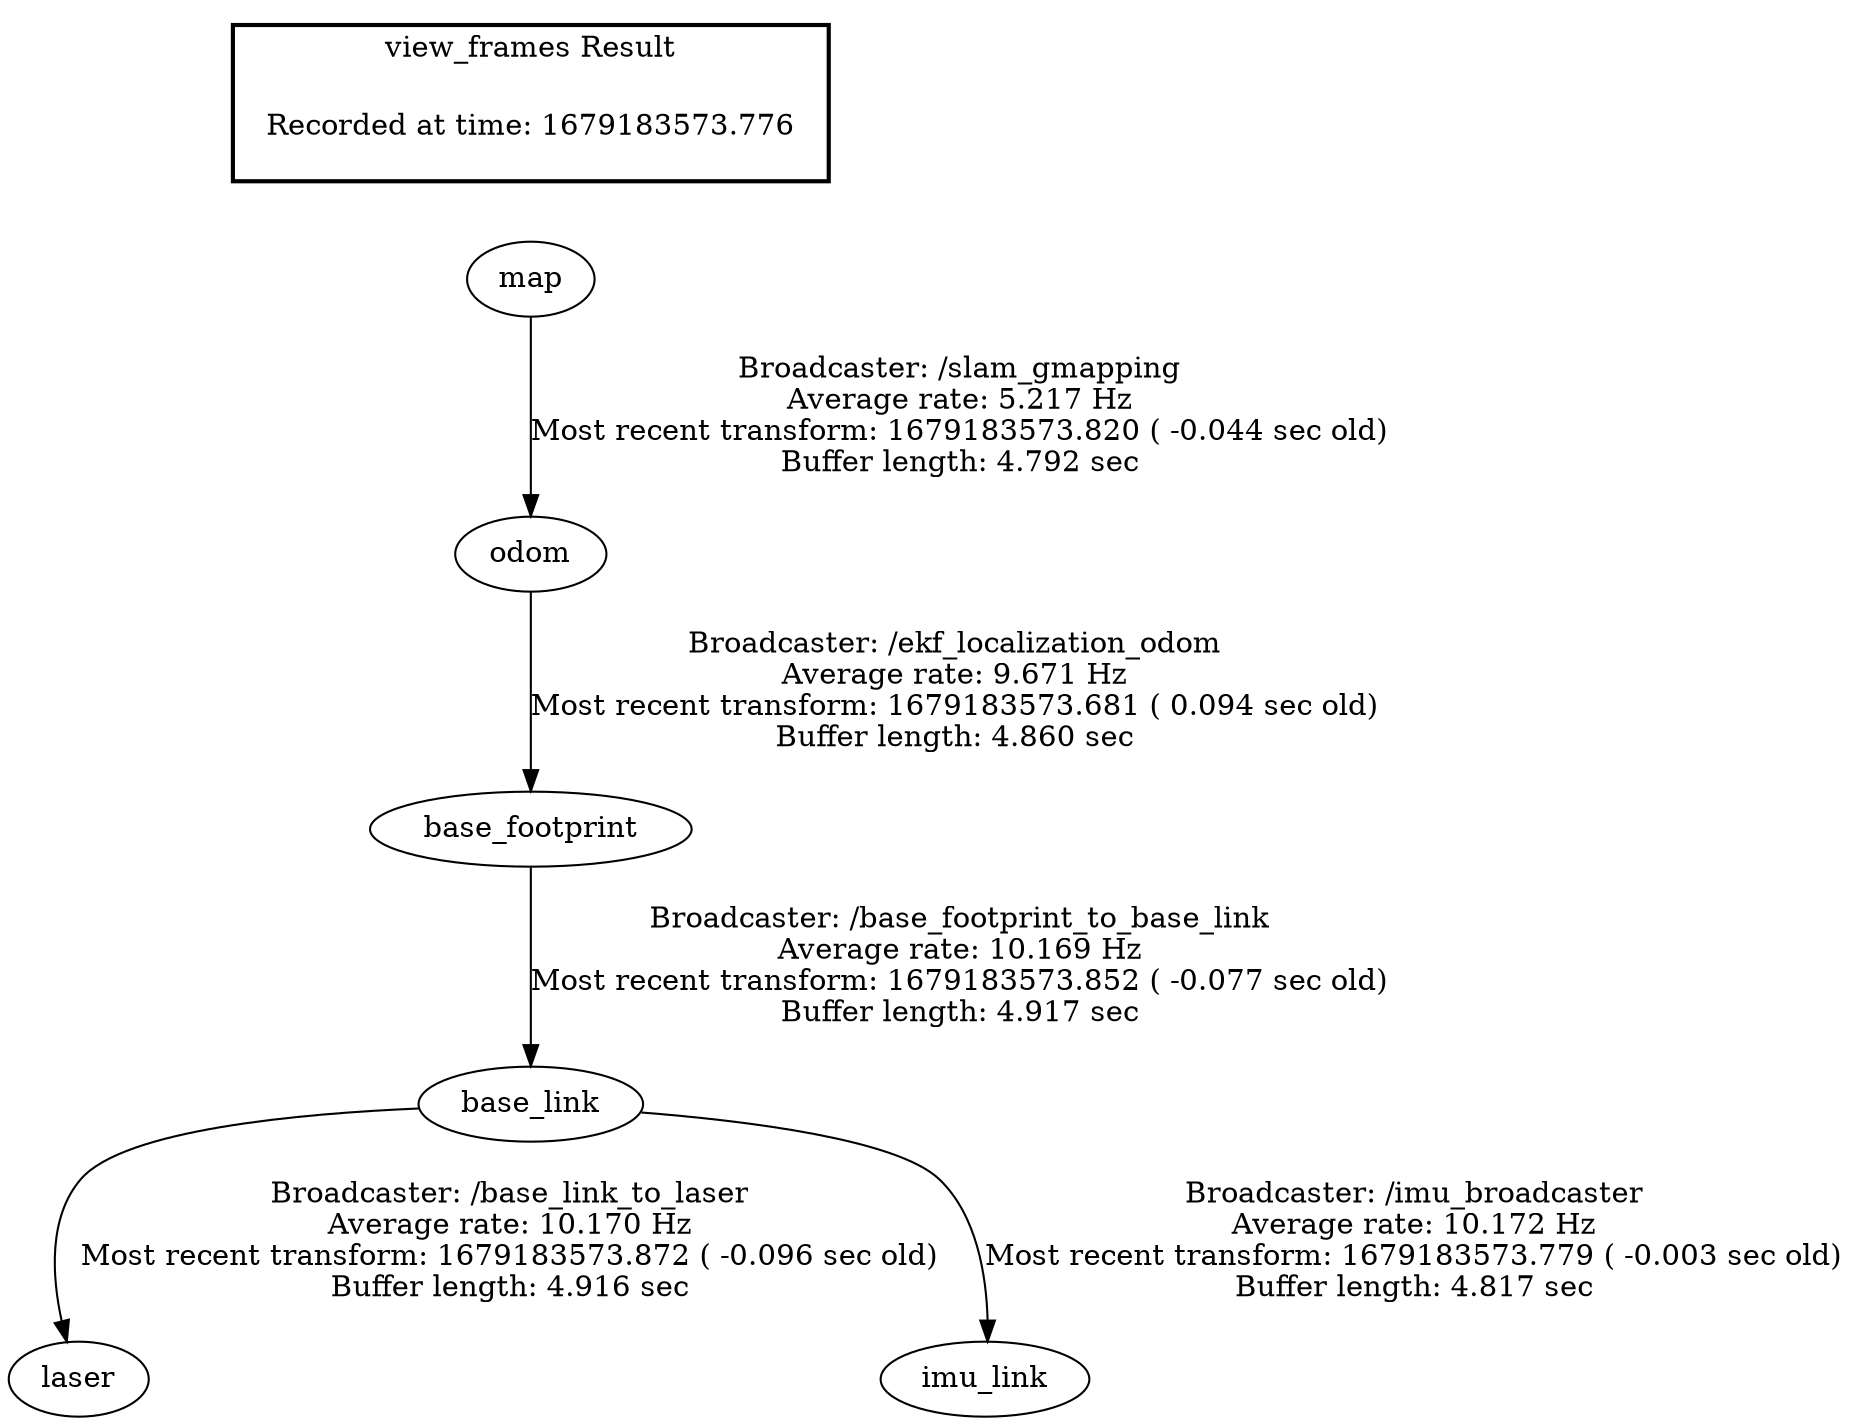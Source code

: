 digraph G {
"map" -> "odom"[label="Broadcaster: /slam_gmapping\nAverage rate: 5.217 Hz\nMost recent transform: 1679183573.820 ( -0.044 sec old)\nBuffer length: 4.792 sec\n"];
"base_footprint" -> "base_link"[label="Broadcaster: /base_footprint_to_base_link\nAverage rate: 10.169 Hz\nMost recent transform: 1679183573.852 ( -0.077 sec old)\nBuffer length: 4.917 sec\n"];
"odom" -> "base_footprint"[label="Broadcaster: /ekf_localization_odom\nAverage rate: 9.671 Hz\nMost recent transform: 1679183573.681 ( 0.094 sec old)\nBuffer length: 4.860 sec\n"];
"base_link" -> "laser"[label="Broadcaster: /base_link_to_laser\nAverage rate: 10.170 Hz\nMost recent transform: 1679183573.872 ( -0.096 sec old)\nBuffer length: 4.916 sec\n"];
"base_link" -> "imu_link"[label="Broadcaster: /imu_broadcaster\nAverage rate: 10.172 Hz\nMost recent transform: 1679183573.779 ( -0.003 sec old)\nBuffer length: 4.817 sec\n"];
edge [style=invis];
 subgraph cluster_legend { style=bold; color=black; label ="view_frames Result";
"Recorded at time: 1679183573.776"[ shape=plaintext ] ;
 }->"map";
}